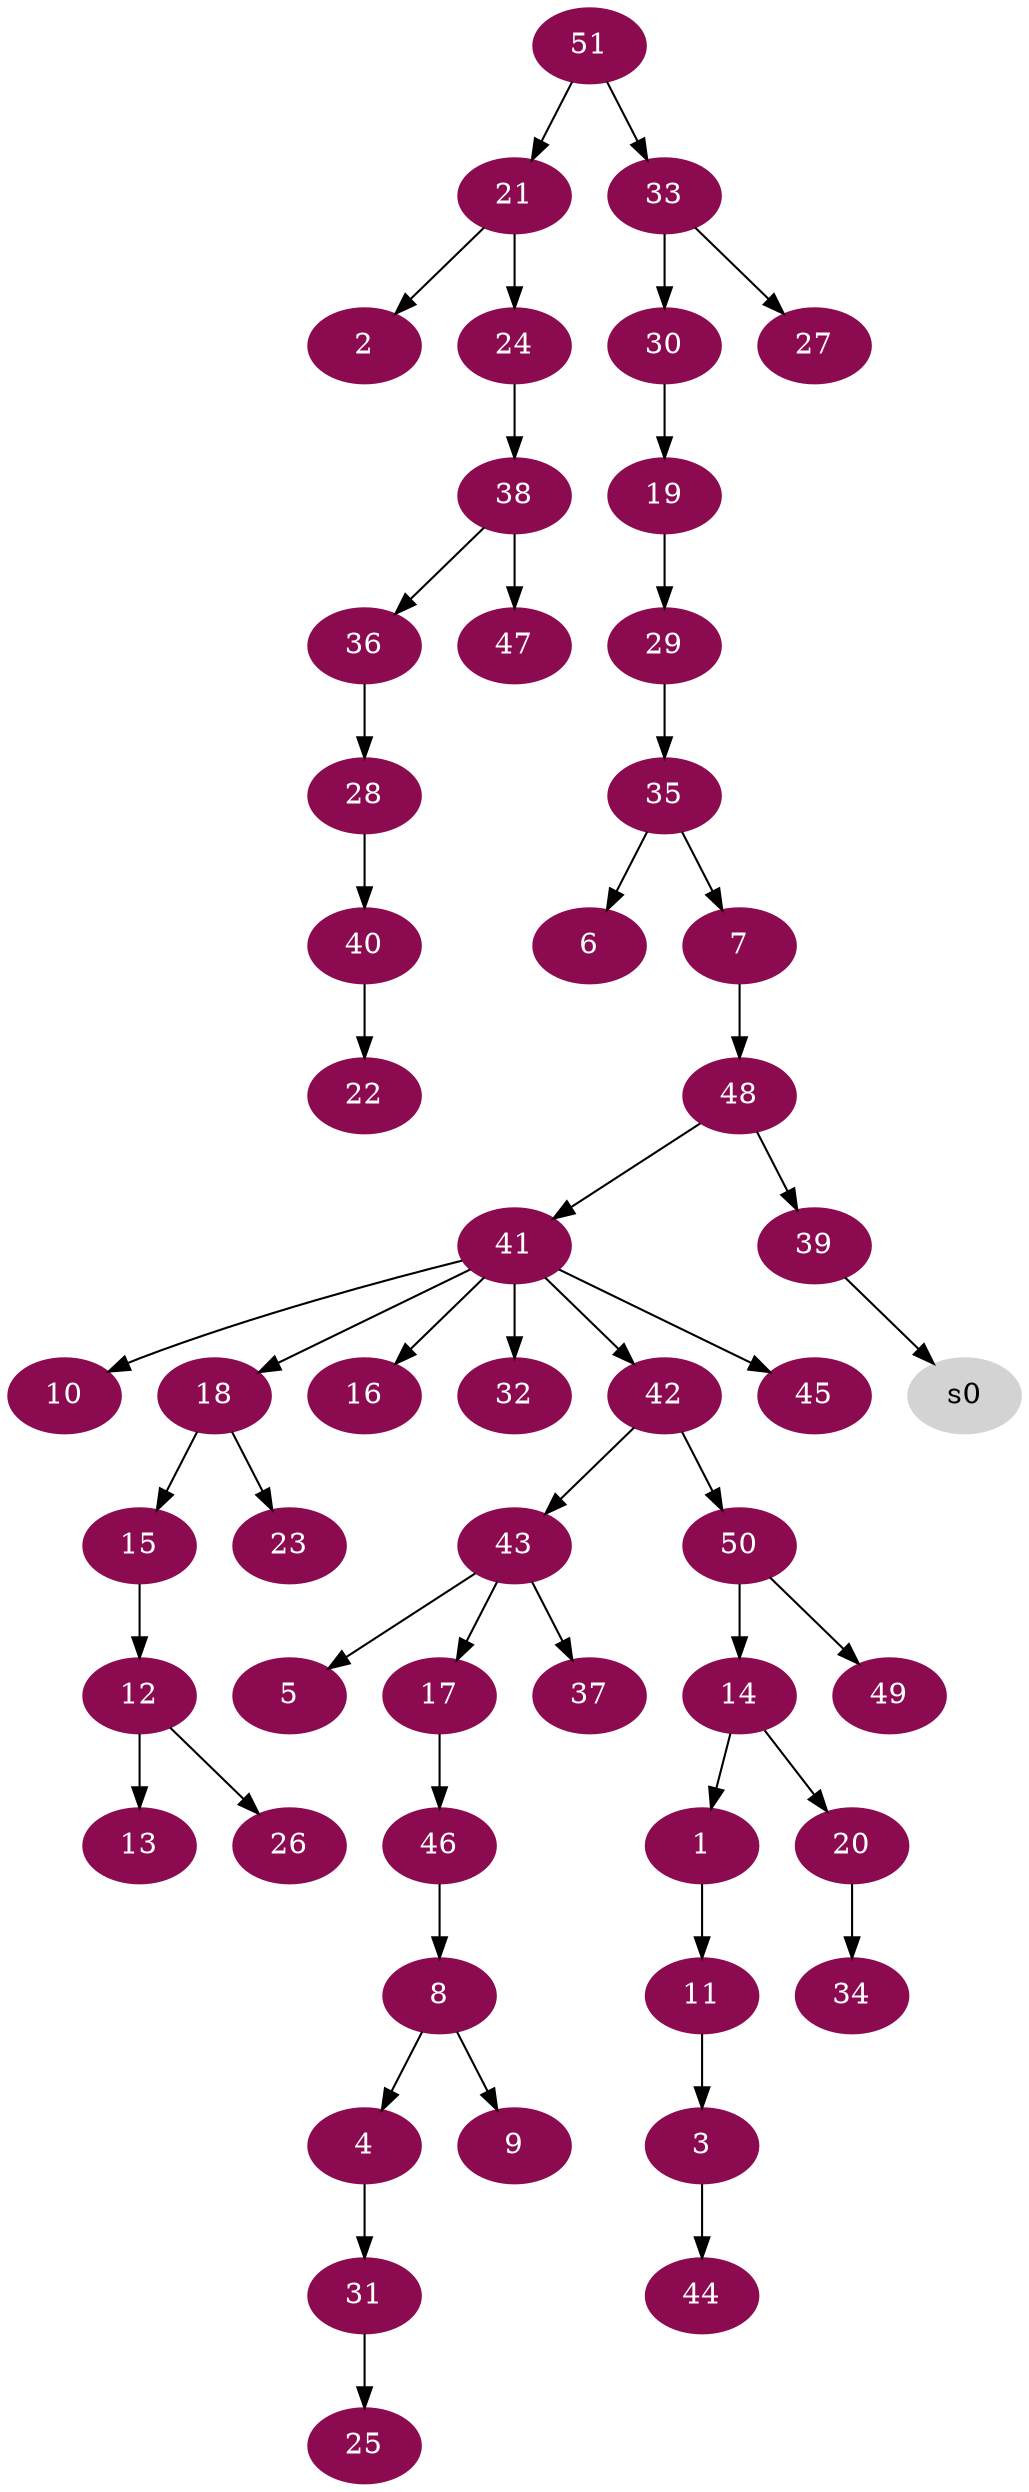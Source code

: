 digraph G {
node [color=deeppink4, style=filled, fontcolor=white];
14 -> 1;
21 -> 2;
11 -> 3;
8 -> 4;
43 -> 5;
35 -> 6;
35 -> 7;
46 -> 8;
8 -> 9;
41 -> 10;
1 -> 11;
15 -> 12;
12 -> 13;
50 -> 14;
18 -> 15;
41 -> 16;
43 -> 17;
41 -> 18;
30 -> 19;
14 -> 20;
51 -> 21;
40 -> 22;
18 -> 23;
21 -> 24;
31 -> 25;
12 -> 26;
33 -> 27;
36 -> 28;
19 -> 29;
33 -> 30;
4 -> 31;
41 -> 32;
51 -> 33;
20 -> 34;
29 -> 35;
38 -> 36;
43 -> 37;
24 -> 38;
48 -> 39;
28 -> 40;
48 -> 41;
41 -> 42;
42 -> 43;
3 -> 44;
41 -> 45;
17 -> 46;
38 -> 47;
7 -> 48;
50 -> 49;
42 -> 50;
node [color=lightgrey, style=filled, fontcolor=black];
39 -> s0;
}
